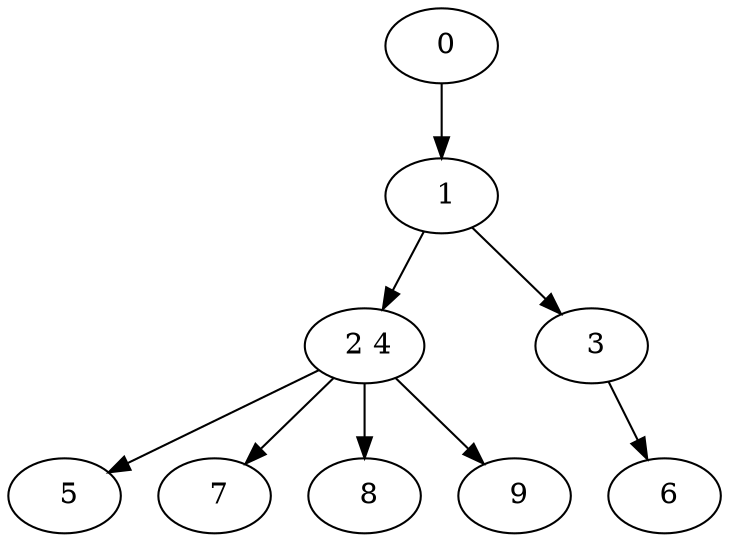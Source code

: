 digraph mytree {
" 0" -> " 1";
" 1" -> " 2 4";
" 1" -> " 3";
" 2 4" -> " 5";
" 2 4" -> " 7";
" 2 4" -> " 8";
" 2 4" -> " 9";
" 3" -> " 6";
" 5";
" 7";
" 6";
" 8";
" 9";
}
